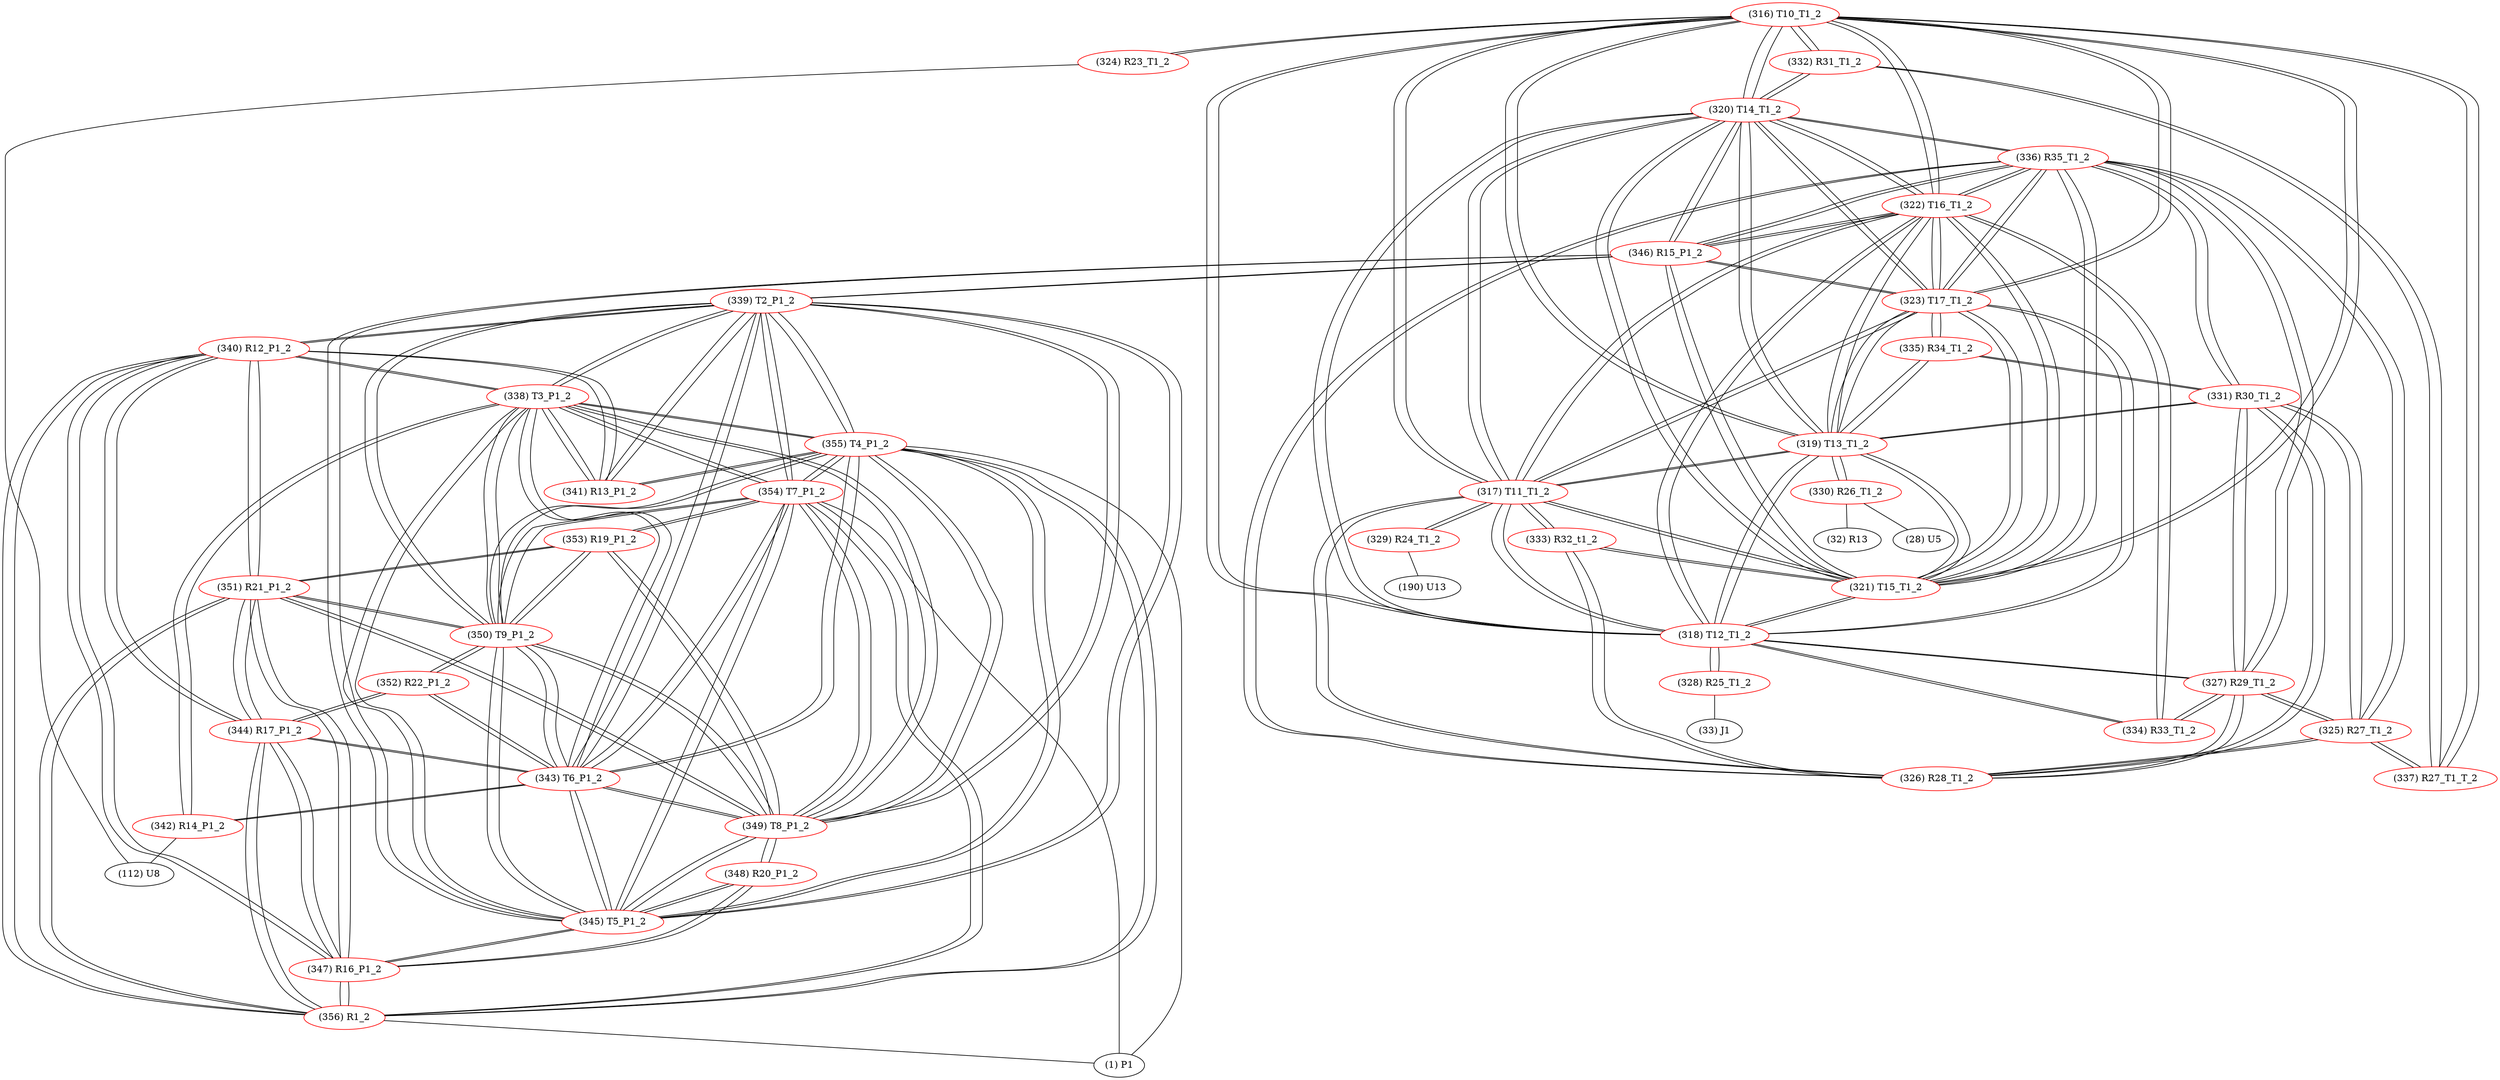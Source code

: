 graph {
	316 [label="(316) T10_T1_2" color=red]
	324 [label="(324) R23_T1_2"]
	332 [label="(332) R31_T1_2"]
	337 [label="(337) R27_T1_T_2"]
	322 [label="(322) T16_T1_2"]
	323 [label="(323) T17_T1_2"]
	321 [label="(321) T15_T1_2"]
	318 [label="(318) T12_T1_2"]
	320 [label="(320) T14_T1_2"]
	319 [label="(319) T13_T1_2"]
	317 [label="(317) T11_T1_2"]
	317 [label="(317) T11_T1_2" color=red]
	329 [label="(329) R24_T1_2"]
	326 [label="(326) R28_T1_2"]
	333 [label="(333) R32_t1_2"]
	316 [label="(316) T10_T1_2"]
	322 [label="(322) T16_T1_2"]
	323 [label="(323) T17_T1_2"]
	321 [label="(321) T15_T1_2"]
	318 [label="(318) T12_T1_2"]
	320 [label="(320) T14_T1_2"]
	319 [label="(319) T13_T1_2"]
	318 [label="(318) T12_T1_2" color=red]
	334 [label="(334) R33_T1_2"]
	327 [label="(327) R29_T1_2"]
	328 [label="(328) R25_T1_2"]
	316 [label="(316) T10_T1_2"]
	322 [label="(322) T16_T1_2"]
	323 [label="(323) T17_T1_2"]
	321 [label="(321) T15_T1_2"]
	320 [label="(320) T14_T1_2"]
	319 [label="(319) T13_T1_2"]
	317 [label="(317) T11_T1_2"]
	319 [label="(319) T13_T1_2" color=red]
	331 [label="(331) R30_T1_2"]
	335 [label="(335) R34_T1_2"]
	330 [label="(330) R26_T1_2"]
	316 [label="(316) T10_T1_2"]
	322 [label="(322) T16_T1_2"]
	323 [label="(323) T17_T1_2"]
	321 [label="(321) T15_T1_2"]
	318 [label="(318) T12_T1_2"]
	320 [label="(320) T14_T1_2"]
	317 [label="(317) T11_T1_2"]
	320 [label="(320) T14_T1_2" color=red]
	316 [label="(316) T10_T1_2"]
	322 [label="(322) T16_T1_2"]
	323 [label="(323) T17_T1_2"]
	321 [label="(321) T15_T1_2"]
	318 [label="(318) T12_T1_2"]
	319 [label="(319) T13_T1_2"]
	317 [label="(317) T11_T1_2"]
	332 [label="(332) R31_T1_2"]
	346 [label="(346) R15_P1_2"]
	336 [label="(336) R35_T1_2"]
	321 [label="(321) T15_T1_2" color=red]
	333 [label="(333) R32_t1_2"]
	316 [label="(316) T10_T1_2"]
	322 [label="(322) T16_T1_2"]
	323 [label="(323) T17_T1_2"]
	318 [label="(318) T12_T1_2"]
	320 [label="(320) T14_T1_2"]
	319 [label="(319) T13_T1_2"]
	317 [label="(317) T11_T1_2"]
	346 [label="(346) R15_P1_2"]
	336 [label="(336) R35_T1_2"]
	322 [label="(322) T16_T1_2" color=red]
	334 [label="(334) R33_T1_2"]
	316 [label="(316) T10_T1_2"]
	323 [label="(323) T17_T1_2"]
	321 [label="(321) T15_T1_2"]
	318 [label="(318) T12_T1_2"]
	320 [label="(320) T14_T1_2"]
	319 [label="(319) T13_T1_2"]
	317 [label="(317) T11_T1_2"]
	346 [label="(346) R15_P1_2"]
	336 [label="(336) R35_T1_2"]
	323 [label="(323) T17_T1_2" color=red]
	335 [label="(335) R34_T1_2"]
	316 [label="(316) T10_T1_2"]
	322 [label="(322) T16_T1_2"]
	321 [label="(321) T15_T1_2"]
	318 [label="(318) T12_T1_2"]
	320 [label="(320) T14_T1_2"]
	319 [label="(319) T13_T1_2"]
	317 [label="(317) T11_T1_2"]
	346 [label="(346) R15_P1_2"]
	336 [label="(336) R35_T1_2"]
	324 [label="(324) R23_T1_2" color=red]
	112 [label="(112) U8"]
	316 [label="(316) T10_T1_2"]
	325 [label="(325) R27_T1_2" color=red]
	331 [label="(331) R30_T1_2"]
	336 [label="(336) R35_T1_2"]
	327 [label="(327) R29_T1_2"]
	326 [label="(326) R28_T1_2"]
	337 [label="(337) R27_T1_T_2"]
	326 [label="(326) R28_T1_2" color=red]
	331 [label="(331) R30_T1_2"]
	336 [label="(336) R35_T1_2"]
	327 [label="(327) R29_T1_2"]
	325 [label="(325) R27_T1_2"]
	317 [label="(317) T11_T1_2"]
	333 [label="(333) R32_t1_2"]
	327 [label="(327) R29_T1_2" color=red]
	331 [label="(331) R30_T1_2"]
	336 [label="(336) R35_T1_2"]
	326 [label="(326) R28_T1_2"]
	325 [label="(325) R27_T1_2"]
	334 [label="(334) R33_T1_2"]
	318 [label="(318) T12_T1_2"]
	328 [label="(328) R25_T1_2" color=red]
	33 [label="(33) J1"]
	318 [label="(318) T12_T1_2"]
	329 [label="(329) R24_T1_2" color=red]
	190 [label="(190) U13"]
	317 [label="(317) T11_T1_2"]
	330 [label="(330) R26_T1_2" color=red]
	28 [label="(28) U5"]
	32 [label="(32) R13"]
	319 [label="(319) T13_T1_2"]
	331 [label="(331) R30_T1_2" color=red]
	336 [label="(336) R35_T1_2"]
	327 [label="(327) R29_T1_2"]
	326 [label="(326) R28_T1_2"]
	325 [label="(325) R27_T1_2"]
	335 [label="(335) R34_T1_2"]
	319 [label="(319) T13_T1_2"]
	332 [label="(332) R31_T1_2" color=red]
	316 [label="(316) T10_T1_2"]
	337 [label="(337) R27_T1_T_2"]
	320 [label="(320) T14_T1_2"]
	333 [label="(333) R32_t1_2" color=red]
	321 [label="(321) T15_T1_2"]
	317 [label="(317) T11_T1_2"]
	326 [label="(326) R28_T1_2"]
	334 [label="(334) R33_T1_2" color=red]
	322 [label="(322) T16_T1_2"]
	327 [label="(327) R29_T1_2"]
	318 [label="(318) T12_T1_2"]
	335 [label="(335) R34_T1_2" color=red]
	323 [label="(323) T17_T1_2"]
	331 [label="(331) R30_T1_2"]
	319 [label="(319) T13_T1_2"]
	336 [label="(336) R35_T1_2" color=red]
	331 [label="(331) R30_T1_2"]
	327 [label="(327) R29_T1_2"]
	326 [label="(326) R28_T1_2"]
	325 [label="(325) R27_T1_2"]
	346 [label="(346) R15_P1_2"]
	323 [label="(323) T17_T1_2"]
	322 [label="(322) T16_T1_2"]
	321 [label="(321) T15_T1_2"]
	320 [label="(320) T14_T1_2"]
	337 [label="(337) R27_T1_T_2" color=red]
	316 [label="(316) T10_T1_2"]
	332 [label="(332) R31_T1_2"]
	325 [label="(325) R27_T1_2"]
	338 [label="(338) T3_P1_2" color=red]
	355 [label="(355) T4_P1_2"]
	354 [label="(354) T7_P1_2"]
	345 [label="(345) T5_P1_2"]
	350 [label="(350) T9_P1_2"]
	349 [label="(349) T8_P1_2"]
	343 [label="(343) T6_P1_2"]
	339 [label="(339) T2_P1_2"]
	342 [label="(342) R14_P1_2"]
	341 [label="(341) R13_P1_2"]
	340 [label="(340) R12_P1_2"]
	339 [label="(339) T2_P1_2" color=red]
	338 [label="(338) T3_P1_2"]
	355 [label="(355) T4_P1_2"]
	354 [label="(354) T7_P1_2"]
	345 [label="(345) T5_P1_2"]
	350 [label="(350) T9_P1_2"]
	349 [label="(349) T8_P1_2"]
	343 [label="(343) T6_P1_2"]
	341 [label="(341) R13_P1_2"]
	340 [label="(340) R12_P1_2"]
	346 [label="(346) R15_P1_2"]
	340 [label="(340) R12_P1_2" color=red]
	351 [label="(351) R21_P1_2"]
	347 [label="(347) R16_P1_2"]
	344 [label="(344) R17_P1_2"]
	356 [label="(356) R1_2"]
	341 [label="(341) R13_P1_2"]
	338 [label="(338) T3_P1_2"]
	339 [label="(339) T2_P1_2"]
	341 [label="(341) R13_P1_2" color=red]
	355 [label="(355) T4_P1_2"]
	338 [label="(338) T3_P1_2"]
	340 [label="(340) R12_P1_2"]
	339 [label="(339) T2_P1_2"]
	342 [label="(342) R14_P1_2" color=red]
	112 [label="(112) U8"]
	338 [label="(338) T3_P1_2"]
	343 [label="(343) T6_P1_2"]
	343 [label="(343) T6_P1_2" color=red]
	338 [label="(338) T3_P1_2"]
	355 [label="(355) T4_P1_2"]
	354 [label="(354) T7_P1_2"]
	345 [label="(345) T5_P1_2"]
	350 [label="(350) T9_P1_2"]
	349 [label="(349) T8_P1_2"]
	339 [label="(339) T2_P1_2"]
	342 [label="(342) R14_P1_2"]
	352 [label="(352) R22_P1_2"]
	344 [label="(344) R17_P1_2"]
	344 [label="(344) R17_P1_2" color=red]
	351 [label="(351) R21_P1_2"]
	347 [label="(347) R16_P1_2"]
	340 [label="(340) R12_P1_2"]
	356 [label="(356) R1_2"]
	352 [label="(352) R22_P1_2"]
	343 [label="(343) T6_P1_2"]
	345 [label="(345) T5_P1_2" color=red]
	338 [label="(338) T3_P1_2"]
	355 [label="(355) T4_P1_2"]
	354 [label="(354) T7_P1_2"]
	350 [label="(350) T9_P1_2"]
	349 [label="(349) T8_P1_2"]
	343 [label="(343) T6_P1_2"]
	339 [label="(339) T2_P1_2"]
	346 [label="(346) R15_P1_2"]
	347 [label="(347) R16_P1_2"]
	348 [label="(348) R20_P1_2"]
	346 [label="(346) R15_P1_2" color=red]
	323 [label="(323) T17_T1_2"]
	336 [label="(336) R35_T1_2"]
	322 [label="(322) T16_T1_2"]
	321 [label="(321) T15_T1_2"]
	320 [label="(320) T14_T1_2"]
	339 [label="(339) T2_P1_2"]
	345 [label="(345) T5_P1_2"]
	347 [label="(347) R16_P1_2" color=red]
	351 [label="(351) R21_P1_2"]
	340 [label="(340) R12_P1_2"]
	344 [label="(344) R17_P1_2"]
	356 [label="(356) R1_2"]
	345 [label="(345) T5_P1_2"]
	348 [label="(348) R20_P1_2"]
	348 [label="(348) R20_P1_2" color=red]
	349 [label="(349) T8_P1_2"]
	347 [label="(347) R16_P1_2"]
	345 [label="(345) T5_P1_2"]
	349 [label="(349) T8_P1_2" color=red]
	338 [label="(338) T3_P1_2"]
	355 [label="(355) T4_P1_2"]
	354 [label="(354) T7_P1_2"]
	345 [label="(345) T5_P1_2"]
	350 [label="(350) T9_P1_2"]
	343 [label="(343) T6_P1_2"]
	339 [label="(339) T2_P1_2"]
	351 [label="(351) R21_P1_2"]
	353 [label="(353) R19_P1_2"]
	348 [label="(348) R20_P1_2"]
	350 [label="(350) T9_P1_2" color=red]
	352 [label="(352) R22_P1_2"]
	338 [label="(338) T3_P1_2"]
	355 [label="(355) T4_P1_2"]
	354 [label="(354) T7_P1_2"]
	345 [label="(345) T5_P1_2"]
	349 [label="(349) T8_P1_2"]
	343 [label="(343) T6_P1_2"]
	339 [label="(339) T2_P1_2"]
	351 [label="(351) R21_P1_2"]
	353 [label="(353) R19_P1_2"]
	351 [label="(351) R21_P1_2" color=red]
	347 [label="(347) R16_P1_2"]
	340 [label="(340) R12_P1_2"]
	344 [label="(344) R17_P1_2"]
	356 [label="(356) R1_2"]
	350 [label="(350) T9_P1_2"]
	349 [label="(349) T8_P1_2"]
	353 [label="(353) R19_P1_2"]
	352 [label="(352) R22_P1_2" color=red]
	350 [label="(350) T9_P1_2"]
	343 [label="(343) T6_P1_2"]
	344 [label="(344) R17_P1_2"]
	353 [label="(353) R19_P1_2" color=red]
	350 [label="(350) T9_P1_2"]
	351 [label="(351) R21_P1_2"]
	349 [label="(349) T8_P1_2"]
	354 [label="(354) T7_P1_2"]
	354 [label="(354) T7_P1_2" color=red]
	338 [label="(338) T3_P1_2"]
	355 [label="(355) T4_P1_2"]
	345 [label="(345) T5_P1_2"]
	350 [label="(350) T9_P1_2"]
	349 [label="(349) T8_P1_2"]
	343 [label="(343) T6_P1_2"]
	339 [label="(339) T2_P1_2"]
	356 [label="(356) R1_2"]
	1 [label="(1) P1"]
	353 [label="(353) R19_P1_2"]
	355 [label="(355) T4_P1_2" color=red]
	338 [label="(338) T3_P1_2"]
	354 [label="(354) T7_P1_2"]
	345 [label="(345) T5_P1_2"]
	350 [label="(350) T9_P1_2"]
	349 [label="(349) T8_P1_2"]
	343 [label="(343) T6_P1_2"]
	339 [label="(339) T2_P1_2"]
	341 [label="(341) R13_P1_2"]
	356 [label="(356) R1_2"]
	1 [label="(1) P1"]
	356 [label="(356) R1_2" color=red]
	355 [label="(355) T4_P1_2"]
	354 [label="(354) T7_P1_2"]
	1 [label="(1) P1"]
	351 [label="(351) R21_P1_2"]
	347 [label="(347) R16_P1_2"]
	340 [label="(340) R12_P1_2"]
	344 [label="(344) R17_P1_2"]
	316 -- 324
	316 -- 332
	316 -- 337
	316 -- 322
	316 -- 323
	316 -- 321
	316 -- 318
	316 -- 320
	316 -- 319
	316 -- 317
	317 -- 329
	317 -- 326
	317 -- 333
	317 -- 316
	317 -- 322
	317 -- 323
	317 -- 321
	317 -- 318
	317 -- 320
	317 -- 319
	318 -- 334
	318 -- 327
	318 -- 328
	318 -- 316
	318 -- 322
	318 -- 323
	318 -- 321
	318 -- 320
	318 -- 319
	318 -- 317
	319 -- 331
	319 -- 335
	319 -- 330
	319 -- 316
	319 -- 322
	319 -- 323
	319 -- 321
	319 -- 318
	319 -- 320
	319 -- 317
	320 -- 316
	320 -- 322
	320 -- 323
	320 -- 321
	320 -- 318
	320 -- 319
	320 -- 317
	320 -- 332
	320 -- 346
	320 -- 336
	321 -- 333
	321 -- 316
	321 -- 322
	321 -- 323
	321 -- 318
	321 -- 320
	321 -- 319
	321 -- 317
	321 -- 346
	321 -- 336
	322 -- 334
	322 -- 316
	322 -- 323
	322 -- 321
	322 -- 318
	322 -- 320
	322 -- 319
	322 -- 317
	322 -- 346
	322 -- 336
	323 -- 335
	323 -- 316
	323 -- 322
	323 -- 321
	323 -- 318
	323 -- 320
	323 -- 319
	323 -- 317
	323 -- 346
	323 -- 336
	324 -- 112
	324 -- 316
	325 -- 331
	325 -- 336
	325 -- 327
	325 -- 326
	325 -- 337
	326 -- 331
	326 -- 336
	326 -- 327
	326 -- 325
	326 -- 317
	326 -- 333
	327 -- 331
	327 -- 336
	327 -- 326
	327 -- 325
	327 -- 334
	327 -- 318
	328 -- 33
	328 -- 318
	329 -- 190
	329 -- 317
	330 -- 28
	330 -- 32
	330 -- 319
	331 -- 336
	331 -- 327
	331 -- 326
	331 -- 325
	331 -- 335
	331 -- 319
	332 -- 316
	332 -- 337
	332 -- 320
	333 -- 321
	333 -- 317
	333 -- 326
	334 -- 322
	334 -- 327
	334 -- 318
	335 -- 323
	335 -- 331
	335 -- 319
	336 -- 331
	336 -- 327
	336 -- 326
	336 -- 325
	336 -- 346
	336 -- 323
	336 -- 322
	336 -- 321
	336 -- 320
	337 -- 316
	337 -- 332
	337 -- 325
	338 -- 355
	338 -- 354
	338 -- 345
	338 -- 350
	338 -- 349
	338 -- 343
	338 -- 339
	338 -- 342
	338 -- 341
	338 -- 340
	339 -- 338
	339 -- 355
	339 -- 354
	339 -- 345
	339 -- 350
	339 -- 349
	339 -- 343
	339 -- 341
	339 -- 340
	339 -- 346
	340 -- 351
	340 -- 347
	340 -- 344
	340 -- 356
	340 -- 341
	340 -- 338
	340 -- 339
	341 -- 355
	341 -- 338
	341 -- 340
	341 -- 339
	342 -- 112
	342 -- 338
	342 -- 343
	343 -- 338
	343 -- 355
	343 -- 354
	343 -- 345
	343 -- 350
	343 -- 349
	343 -- 339
	343 -- 342
	343 -- 352
	343 -- 344
	344 -- 351
	344 -- 347
	344 -- 340
	344 -- 356
	344 -- 352
	344 -- 343
	345 -- 338
	345 -- 355
	345 -- 354
	345 -- 350
	345 -- 349
	345 -- 343
	345 -- 339
	345 -- 346
	345 -- 347
	345 -- 348
	346 -- 323
	346 -- 336
	346 -- 322
	346 -- 321
	346 -- 320
	346 -- 339
	346 -- 345
	347 -- 351
	347 -- 340
	347 -- 344
	347 -- 356
	347 -- 345
	347 -- 348
	348 -- 349
	348 -- 347
	348 -- 345
	349 -- 338
	349 -- 355
	349 -- 354
	349 -- 345
	349 -- 350
	349 -- 343
	349 -- 339
	349 -- 351
	349 -- 353
	349 -- 348
	350 -- 352
	350 -- 338
	350 -- 355
	350 -- 354
	350 -- 345
	350 -- 349
	350 -- 343
	350 -- 339
	350 -- 351
	350 -- 353
	351 -- 347
	351 -- 340
	351 -- 344
	351 -- 356
	351 -- 350
	351 -- 349
	351 -- 353
	352 -- 350
	352 -- 343
	352 -- 344
	353 -- 350
	353 -- 351
	353 -- 349
	353 -- 354
	354 -- 338
	354 -- 355
	354 -- 345
	354 -- 350
	354 -- 349
	354 -- 343
	354 -- 339
	354 -- 356
	354 -- 1
	354 -- 353
	355 -- 338
	355 -- 354
	355 -- 345
	355 -- 350
	355 -- 349
	355 -- 343
	355 -- 339
	355 -- 341
	355 -- 356
	355 -- 1
	356 -- 355
	356 -- 354
	356 -- 1
	356 -- 351
	356 -- 347
	356 -- 340
	356 -- 344
}
